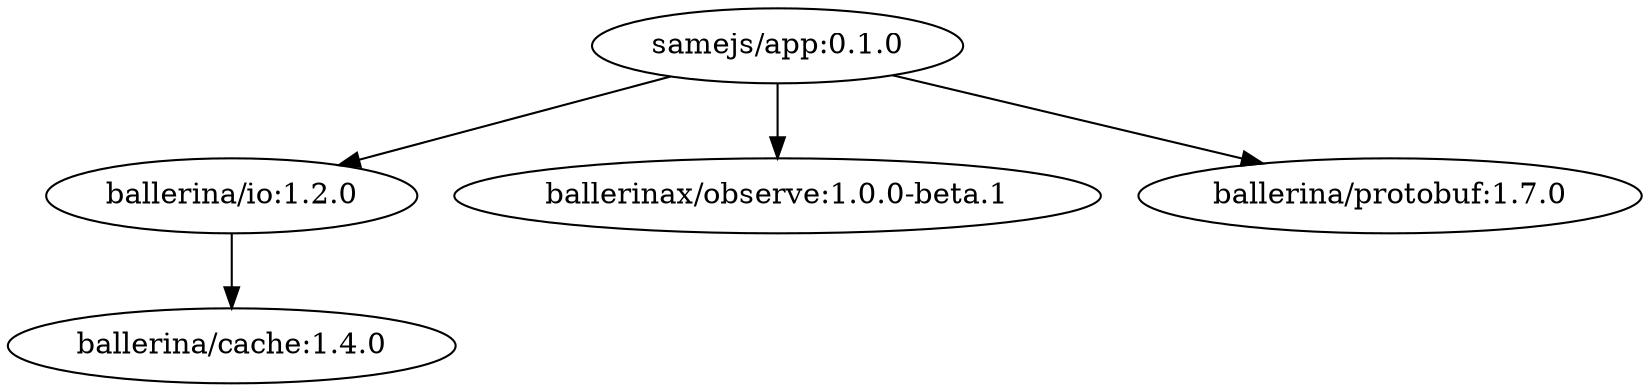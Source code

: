 digraph "example1" {
    "ballerina/io:1.2.0" -> "ballerina/cache:1.4.0"
    "samejs/app:0.1.0" -> "ballerina/io:1.2.0"
    "samejs/app:0.1.0" -> "ballerinax/observe:1.0.0-beta.1"
    "samejs/app:0.1.0" -> "ballerina/protobuf:1.7.0"
}
